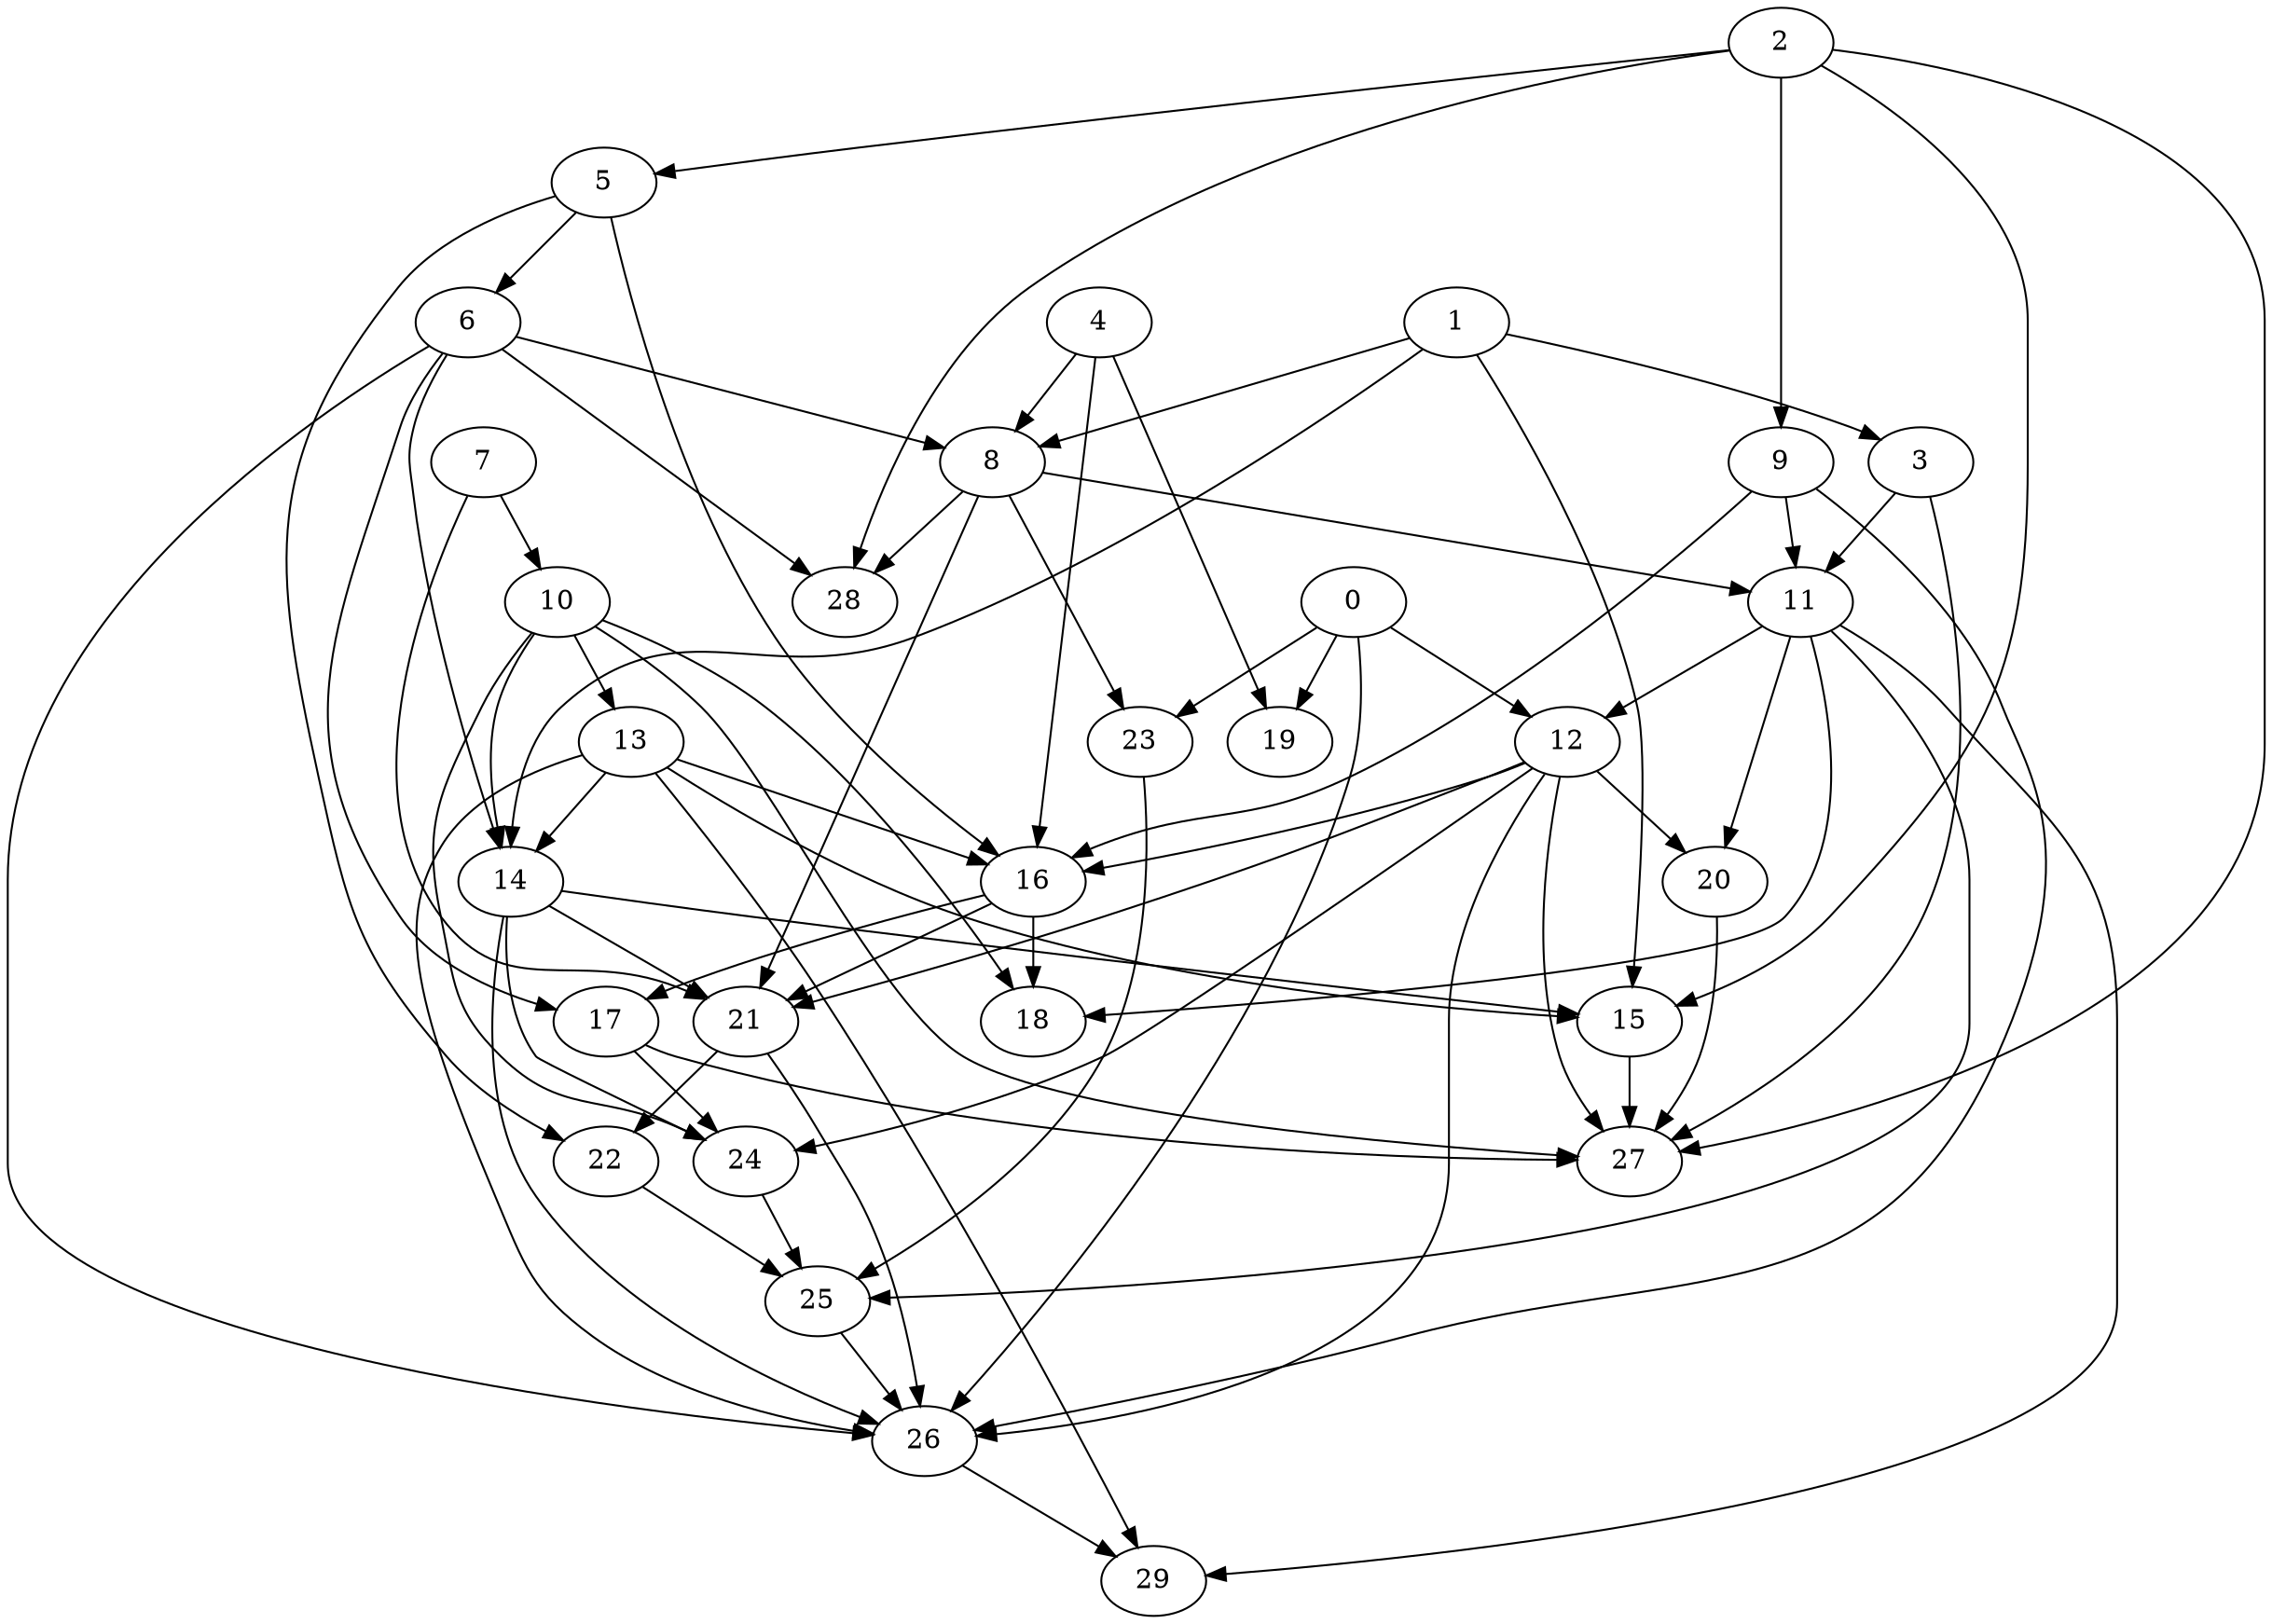 digraph "Random_Nodes_30_Density_2.47_CCR_9.98_WeightType_Random" {
	0	 [Weight=9];
	12	 [Weight=3];
	0 -> 12	 [Weight=35];
	19	 [Weight=10];
	0 -> 19	 [Weight=8];
	23	 [Weight=8];
	0 -> 23	 [Weight=27];
	26	 [Weight=3];
	0 -> 26	 [Weight=27];
	1	 [Weight=4];
	3	 [Weight=7];
	1 -> 3	 [Weight=27];
	8	 [Weight=5];
	1 -> 8	 [Weight=12];
	14	 [Weight=6];
	1 -> 14	 [Weight=12];
	15	 [Weight=8];
	1 -> 15	 [Weight=27];
	2	 [Weight=7];
	5	 [Weight=8];
	2 -> 5	 [Weight=23];
	9	 [Weight=7];
	2 -> 9	 [Weight=23];
	2 -> 15	 [Weight=39];
	27	 [Weight=7];
	2 -> 27	 [Weight=8];
	28	 [Weight=3];
	2 -> 28	 [Weight=39];
	11	 [Weight=5];
	3 -> 11	 [Weight=23];
	3 -> 27	 [Weight=31];
	4	 [Weight=5];
	4 -> 8	 [Weight=35];
	16	 [Weight=8];
	4 -> 16	 [Weight=20];
	4 -> 19	 [Weight=31];
	6	 [Weight=4];
	5 -> 6	 [Weight=27];
	5 -> 16	 [Weight=23];
	22	 [Weight=10];
	5 -> 22	 [Weight=27];
	6 -> 8	 [Weight=16];
	6 -> 14	 [Weight=16];
	17	 [Weight=4];
	6 -> 17	 [Weight=27];
	6 -> 26	 [Weight=39];
	6 -> 28	 [Weight=35];
	7	 [Weight=9];
	10	 [Weight=2];
	7 -> 10	 [Weight=31];
	21	 [Weight=10];
	7 -> 21	 [Weight=27];
	8 -> 11	 [Weight=20];
	8 -> 21	 [Weight=23];
	8 -> 23	 [Weight=12];
	8 -> 28	 [Weight=20];
	9 -> 11	 [Weight=39];
	9 -> 16	 [Weight=20];
	9 -> 26	 [Weight=31];
	13	 [Weight=2];
	10 -> 13	 [Weight=8];
	10 -> 14	 [Weight=27];
	18	 [Weight=9];
	10 -> 18	 [Weight=23];
	24	 [Weight=3];
	10 -> 24	 [Weight=20];
	10 -> 27	 [Weight=16];
	11 -> 12	 [Weight=31];
	11 -> 18	 [Weight=39];
	20	 [Weight=7];
	11 -> 20	 [Weight=23];
	25	 [Weight=8];
	11 -> 25	 [Weight=16];
	29	 [Weight=3];
	11 -> 29	 [Weight=27];
	12 -> 16	 [Weight=31];
	12 -> 20	 [Weight=8];
	12 -> 21	 [Weight=23];
	12 -> 24	 [Weight=16];
	12 -> 26	 [Weight=27];
	12 -> 27	 [Weight=20];
	13 -> 14	 [Weight=35];
	13 -> 15	 [Weight=8];
	13 -> 16	 [Weight=8];
	13 -> 26	 [Weight=39];
	13 -> 29	 [Weight=39];
	14 -> 15	 [Weight=8];
	14 -> 21	 [Weight=39];
	14 -> 24	 [Weight=31];
	14 -> 26	 [Weight=39];
	15 -> 27	 [Weight=20];
	16 -> 17	 [Weight=12];
	16 -> 18	 [Weight=35];
	16 -> 21	 [Weight=8];
	17 -> 24	 [Weight=23];
	17 -> 27	 [Weight=31];
	20 -> 27	 [Weight=31];
	21 -> 22	 [Weight=27];
	21 -> 26	 [Weight=35];
	22 -> 25	 [Weight=16];
	23 -> 25	 [Weight=35];
	24 -> 25	 [Weight=27];
	25 -> 26	 [Weight=16];
	26 -> 29	 [Weight=39];
}
